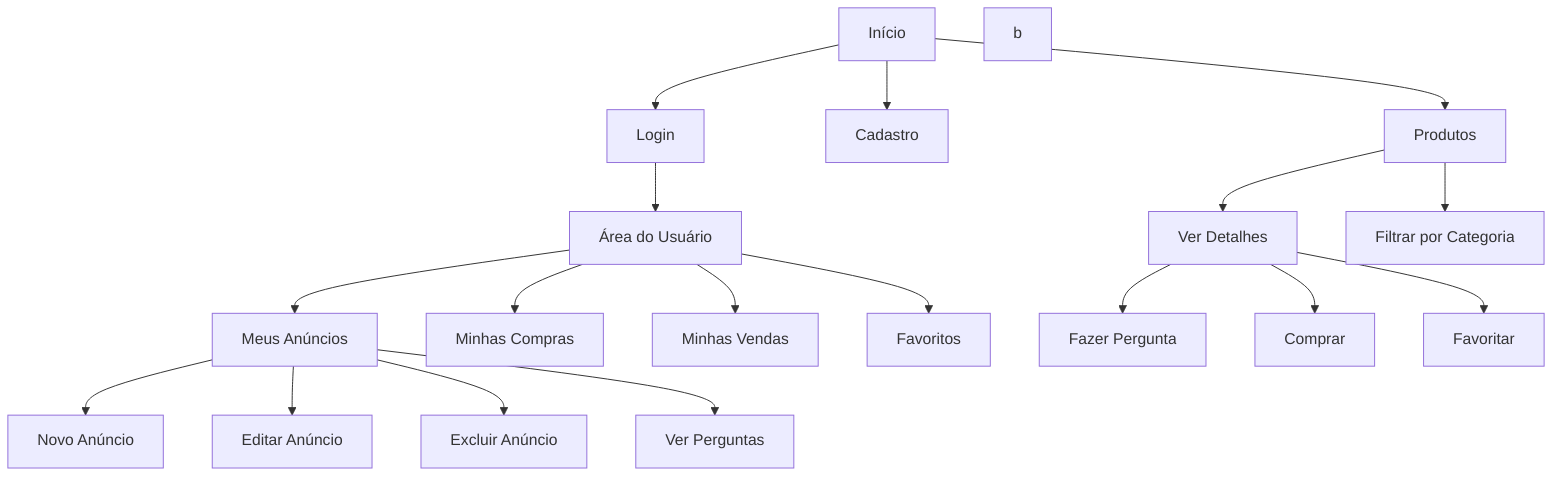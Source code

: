 graph TD
    A[Início] --> B[Login]
    A --> C[Cadastro]
    A --> D[Produtos]
    
    B --> E[Área do Usuário]
    
    E --> F[Meus Anúncios]
    E --> G[Minhas Compras]
    E --> H[Minhas Vendas]
    E --> I[Favoritos]
    
    F --> J[Novo Anúncio]
    F --> K[Editar Anúncio]
    F --> L[Excluir Anúncio]
    F --> M[Ver Perguntas]
    b
    D --> N[Ver Detalhes]
    N --> O[Fazer Pergunta]
    N --> P[Comprar]
    N --> Q[Favoritar]
    
    D --> R[Filtrar por Categoria]